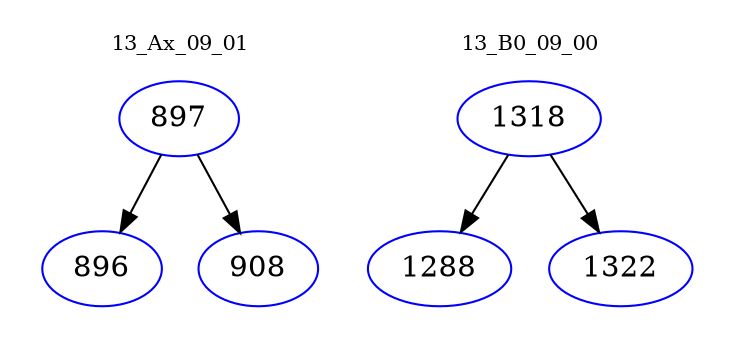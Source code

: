 digraph{
subgraph cluster_0 {
color = white
label = "13_Ax_09_01";
fontsize=10;
T0_897 [label="897", color="blue"]
T0_897 -> T0_896 [color="black"]
T0_896 [label="896", color="blue"]
T0_897 -> T0_908 [color="black"]
T0_908 [label="908", color="blue"]
}
subgraph cluster_1 {
color = white
label = "13_B0_09_00";
fontsize=10;
T1_1318 [label="1318", color="blue"]
T1_1318 -> T1_1288 [color="black"]
T1_1288 [label="1288", color="blue"]
T1_1318 -> T1_1322 [color="black"]
T1_1322 [label="1322", color="blue"]
}
}
